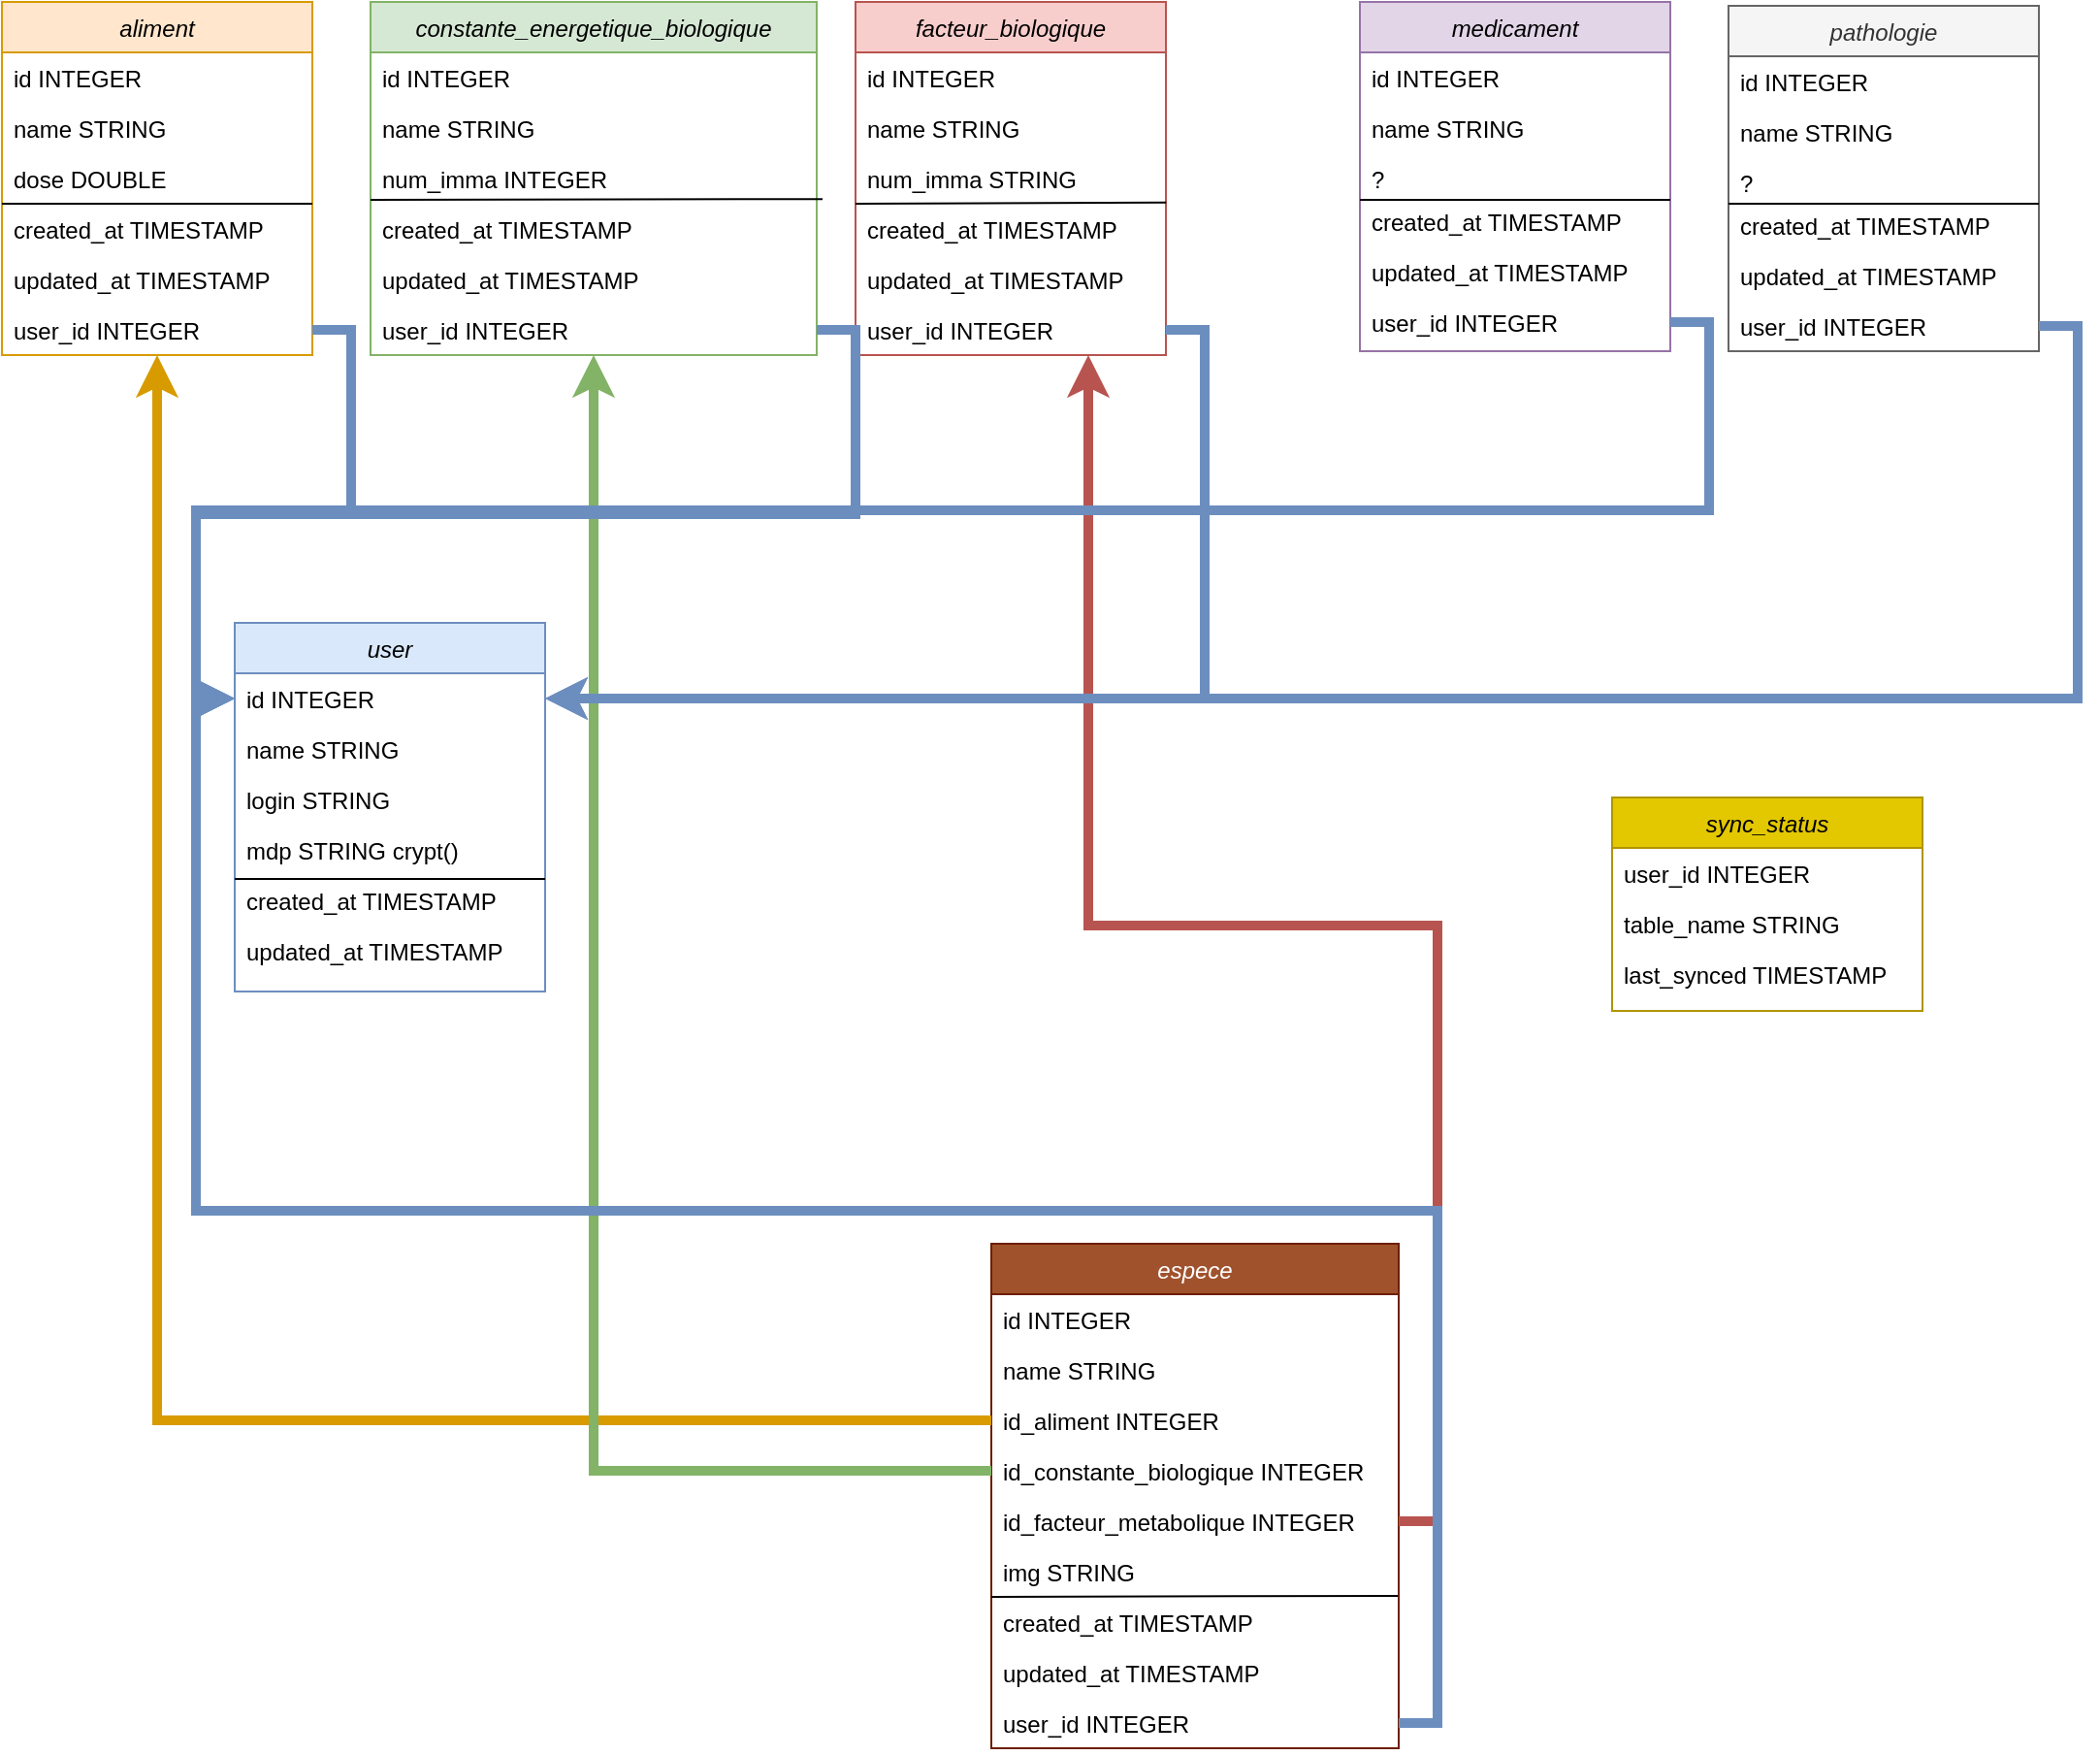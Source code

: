 <mxfile version="24.6.4" type="github">
  <diagram id="C5RBs43oDa-KdzZeNtuy" name="Page-1">
    <mxGraphModel dx="1687" dy="929" grid="1" gridSize="10" guides="1" tooltips="1" connect="1" arrows="1" fold="1" page="1" pageScale="1" pageWidth="827" pageHeight="1169" math="0" shadow="0">
      <root>
        <mxCell id="WIyWlLk6GJQsqaUBKTNV-0" />
        <mxCell id="WIyWlLk6GJQsqaUBKTNV-1" parent="WIyWlLk6GJQsqaUBKTNV-0" />
        <mxCell id="zkfFHV4jXpPFQw0GAbJ--0" value="aliment" style="swimlane;fontStyle=2;align=center;verticalAlign=top;childLayout=stackLayout;horizontal=1;startSize=26;horizontalStack=0;resizeParent=1;resizeLast=0;collapsible=1;marginBottom=0;rounded=0;shadow=0;strokeWidth=1;fillColor=#ffe6cc;strokeColor=#d79b00;" parent="WIyWlLk6GJQsqaUBKTNV-1" vertex="1">
          <mxGeometry x="30" y="40" width="160" height="182" as="geometry">
            <mxRectangle x="230" y="140" width="160" height="26" as="alternateBounds" />
          </mxGeometry>
        </mxCell>
        <mxCell id="zkfFHV4jXpPFQw0GAbJ--1" value="id INTEGER" style="text;align=left;verticalAlign=top;spacingLeft=4;spacingRight=4;overflow=hidden;rotatable=0;points=[[0,0.5],[1,0.5]];portConstraint=eastwest;" parent="zkfFHV4jXpPFQw0GAbJ--0" vertex="1">
          <mxGeometry y="26" width="160" height="26" as="geometry" />
        </mxCell>
        <mxCell id="zkfFHV4jXpPFQw0GAbJ--2" value="name STRING" style="text;align=left;verticalAlign=top;spacingLeft=4;spacingRight=4;overflow=hidden;rotatable=0;points=[[0,0.5],[1,0.5]];portConstraint=eastwest;rounded=0;shadow=0;html=0;" parent="zkfFHV4jXpPFQw0GAbJ--0" vertex="1">
          <mxGeometry y="52" width="160" height="26" as="geometry" />
        </mxCell>
        <mxCell id="zkfFHV4jXpPFQw0GAbJ--3" value="dose DOUBLE" style="text;align=left;verticalAlign=top;spacingLeft=4;spacingRight=4;overflow=hidden;rotatable=0;points=[[0,0.5],[1,0.5]];portConstraint=eastwest;rounded=0;shadow=0;html=0;" parent="zkfFHV4jXpPFQw0GAbJ--0" vertex="1">
          <mxGeometry y="78" width="160" height="26" as="geometry" />
        </mxCell>
        <mxCell id="924ap-qNJCCSgqPx_JIW-32" value="" style="endArrow=none;html=1;rounded=0;" edge="1" parent="zkfFHV4jXpPFQw0GAbJ--0">
          <mxGeometry width="50" height="50" relative="1" as="geometry">
            <mxPoint y="104" as="sourcePoint" />
            <mxPoint x="160" y="104" as="targetPoint" />
          </mxGeometry>
        </mxCell>
        <mxCell id="924ap-qNJCCSgqPx_JIW-30" value="created_at TIMESTAMP" style="text;align=left;verticalAlign=top;spacingLeft=4;spacingRight=4;overflow=hidden;rotatable=0;points=[[0,0.5],[1,0.5]];portConstraint=eastwest;rounded=0;shadow=0;html=0;" vertex="1" parent="zkfFHV4jXpPFQw0GAbJ--0">
          <mxGeometry y="104" width="160" height="26" as="geometry" />
        </mxCell>
        <mxCell id="924ap-qNJCCSgqPx_JIW-34" value="updated_at TIMESTAMP" style="text;align=left;verticalAlign=top;spacingLeft=4;spacingRight=4;overflow=hidden;rotatable=0;points=[[0,0.5],[1,0.5]];portConstraint=eastwest;rounded=0;shadow=0;html=0;" vertex="1" parent="zkfFHV4jXpPFQw0GAbJ--0">
          <mxGeometry y="130" width="160" height="26" as="geometry" />
        </mxCell>
        <mxCell id="924ap-qNJCCSgqPx_JIW-35" value="user_id INTEGER" style="text;align=left;verticalAlign=top;spacingLeft=4;spacingRight=4;overflow=hidden;rotatable=0;points=[[0,0.5],[1,0.5]];portConstraint=eastwest;rounded=0;shadow=0;html=0;" vertex="1" parent="zkfFHV4jXpPFQw0GAbJ--0">
          <mxGeometry y="156" width="160" height="26" as="geometry" />
        </mxCell>
        <mxCell id="924ap-qNJCCSgqPx_JIW-1" value="constante_energetique_biologique" style="swimlane;fontStyle=2;align=center;verticalAlign=top;childLayout=stackLayout;horizontal=1;startSize=26;horizontalStack=0;resizeParent=1;resizeLast=0;collapsible=1;marginBottom=0;rounded=0;shadow=0;strokeWidth=1;fillColor=#d5e8d4;strokeColor=#82b366;" vertex="1" parent="WIyWlLk6GJQsqaUBKTNV-1">
          <mxGeometry x="220" y="40" width="230" height="182" as="geometry">
            <mxRectangle x="230" y="140" width="160" height="26" as="alternateBounds" />
          </mxGeometry>
        </mxCell>
        <mxCell id="924ap-qNJCCSgqPx_JIW-2" value="id INTEGER" style="text;align=left;verticalAlign=top;spacingLeft=4;spacingRight=4;overflow=hidden;rotatable=0;points=[[0,0.5],[1,0.5]];portConstraint=eastwest;" vertex="1" parent="924ap-qNJCCSgqPx_JIW-1">
          <mxGeometry y="26" width="230" height="26" as="geometry" />
        </mxCell>
        <mxCell id="924ap-qNJCCSgqPx_JIW-3" value="name STRING" style="text;align=left;verticalAlign=top;spacingLeft=4;spacingRight=4;overflow=hidden;rotatable=0;points=[[0,0.5],[1,0.5]];portConstraint=eastwest;rounded=0;shadow=0;html=0;" vertex="1" parent="924ap-qNJCCSgqPx_JIW-1">
          <mxGeometry y="52" width="230" height="26" as="geometry" />
        </mxCell>
        <mxCell id="924ap-qNJCCSgqPx_JIW-4" value="num_imma INTEGER" style="text;align=left;verticalAlign=top;spacingLeft=4;spacingRight=4;overflow=hidden;rotatable=0;points=[[0,0.5],[1,0.5]];portConstraint=eastwest;rounded=0;shadow=0;html=0;" vertex="1" parent="924ap-qNJCCSgqPx_JIW-1">
          <mxGeometry y="78" width="230" height="26" as="geometry" />
        </mxCell>
        <mxCell id="924ap-qNJCCSgqPx_JIW-36" value="" style="endArrow=none;html=1;rounded=0;entryX=1.013;entryY=0.907;entryDx=0;entryDy=0;entryPerimeter=0;" edge="1" parent="924ap-qNJCCSgqPx_JIW-1" target="924ap-qNJCCSgqPx_JIW-4">
          <mxGeometry width="50" height="50" relative="1" as="geometry">
            <mxPoint y="102" as="sourcePoint" />
            <mxPoint x="160" y="102" as="targetPoint" />
          </mxGeometry>
        </mxCell>
        <mxCell id="924ap-qNJCCSgqPx_JIW-37" value="created_at TIMESTAMP" style="text;align=left;verticalAlign=top;spacingLeft=4;spacingRight=4;overflow=hidden;rotatable=0;points=[[0,0.5],[1,0.5]];portConstraint=eastwest;rounded=0;shadow=0;html=0;" vertex="1" parent="924ap-qNJCCSgqPx_JIW-1">
          <mxGeometry y="104" width="230" height="26" as="geometry" />
        </mxCell>
        <mxCell id="924ap-qNJCCSgqPx_JIW-38" value="updated_at TIMESTAMP" style="text;align=left;verticalAlign=top;spacingLeft=4;spacingRight=4;overflow=hidden;rotatable=0;points=[[0,0.5],[1,0.5]];portConstraint=eastwest;rounded=0;shadow=0;html=0;" vertex="1" parent="924ap-qNJCCSgqPx_JIW-1">
          <mxGeometry y="130" width="230" height="26" as="geometry" />
        </mxCell>
        <mxCell id="924ap-qNJCCSgqPx_JIW-39" value="user_id INTEGER" style="text;align=left;verticalAlign=top;spacingLeft=4;spacingRight=4;overflow=hidden;rotatable=0;points=[[0,0.5],[1,0.5]];portConstraint=eastwest;rounded=0;shadow=0;html=0;" vertex="1" parent="924ap-qNJCCSgqPx_JIW-1">
          <mxGeometry y="156" width="230" height="26" as="geometry" />
        </mxCell>
        <mxCell id="924ap-qNJCCSgqPx_JIW-5" value="facteur_biologique" style="swimlane;fontStyle=2;align=center;verticalAlign=top;childLayout=stackLayout;horizontal=1;startSize=26;horizontalStack=0;resizeParent=1;resizeLast=0;collapsible=1;marginBottom=0;rounded=0;shadow=0;strokeWidth=1;fillColor=#f8cecc;strokeColor=#b85450;" vertex="1" parent="WIyWlLk6GJQsqaUBKTNV-1">
          <mxGeometry x="470" y="40" width="160" height="182" as="geometry">
            <mxRectangle x="230" y="140" width="160" height="26" as="alternateBounds" />
          </mxGeometry>
        </mxCell>
        <mxCell id="924ap-qNJCCSgqPx_JIW-6" value="id INTEGER" style="text;align=left;verticalAlign=top;spacingLeft=4;spacingRight=4;overflow=hidden;rotatable=0;points=[[0,0.5],[1,0.5]];portConstraint=eastwest;" vertex="1" parent="924ap-qNJCCSgqPx_JIW-5">
          <mxGeometry y="26" width="160" height="26" as="geometry" />
        </mxCell>
        <mxCell id="924ap-qNJCCSgqPx_JIW-7" value="name STRING" style="text;align=left;verticalAlign=top;spacingLeft=4;spacingRight=4;overflow=hidden;rotatable=0;points=[[0,0.5],[1,0.5]];portConstraint=eastwest;rounded=0;shadow=0;html=0;" vertex="1" parent="924ap-qNJCCSgqPx_JIW-5">
          <mxGeometry y="52" width="160" height="26" as="geometry" />
        </mxCell>
        <mxCell id="924ap-qNJCCSgqPx_JIW-8" value="num_imma STRING" style="text;align=left;verticalAlign=top;spacingLeft=4;spacingRight=4;overflow=hidden;rotatable=0;points=[[0,0.5],[1,0.5]];portConstraint=eastwest;rounded=0;shadow=0;html=0;" vertex="1" parent="924ap-qNJCCSgqPx_JIW-5">
          <mxGeometry y="78" width="160" height="26" as="geometry" />
        </mxCell>
        <mxCell id="924ap-qNJCCSgqPx_JIW-40" value="" style="endArrow=none;html=1;rounded=0;entryX=1.001;entryY=-0.026;entryDx=0;entryDy=0;entryPerimeter=0;" edge="1" parent="924ap-qNJCCSgqPx_JIW-5" target="924ap-qNJCCSgqPx_JIW-41">
          <mxGeometry width="50" height="50" relative="1" as="geometry">
            <mxPoint y="104" as="sourcePoint" />
            <mxPoint x="160" y="104" as="targetPoint" />
          </mxGeometry>
        </mxCell>
        <mxCell id="924ap-qNJCCSgqPx_JIW-41" value="created_at TIMESTAMP" style="text;align=left;verticalAlign=top;spacingLeft=4;spacingRight=4;overflow=hidden;rotatable=0;points=[[0,0.5],[1,0.5]];portConstraint=eastwest;rounded=0;shadow=0;html=0;" vertex="1" parent="924ap-qNJCCSgqPx_JIW-5">
          <mxGeometry y="104" width="160" height="26" as="geometry" />
        </mxCell>
        <mxCell id="924ap-qNJCCSgqPx_JIW-42" value="updated_at TIMESTAMP" style="text;align=left;verticalAlign=top;spacingLeft=4;spacingRight=4;overflow=hidden;rotatable=0;points=[[0,0.5],[1,0.5]];portConstraint=eastwest;rounded=0;shadow=0;html=0;" vertex="1" parent="924ap-qNJCCSgqPx_JIW-5">
          <mxGeometry y="130" width="160" height="26" as="geometry" />
        </mxCell>
        <mxCell id="924ap-qNJCCSgqPx_JIW-43" value="user_id INTEGER" style="text;align=left;verticalAlign=top;spacingLeft=4;spacingRight=4;overflow=hidden;rotatable=0;points=[[0,0.5],[1,0.5]];portConstraint=eastwest;rounded=0;shadow=0;html=0;" vertex="1" parent="924ap-qNJCCSgqPx_JIW-5">
          <mxGeometry y="156" width="160" height="26" as="geometry" />
        </mxCell>
        <mxCell id="924ap-qNJCCSgqPx_JIW-9" value="espece" style="swimlane;fontStyle=2;align=center;verticalAlign=top;childLayout=stackLayout;horizontal=1;startSize=26;horizontalStack=0;resizeParent=1;resizeLast=0;collapsible=1;marginBottom=0;rounded=0;shadow=0;strokeWidth=1;fillColor=#a0522d;fontColor=#ffffff;strokeColor=#6D1F00;" vertex="1" parent="WIyWlLk6GJQsqaUBKTNV-1">
          <mxGeometry x="540" y="680" width="210" height="260" as="geometry">
            <mxRectangle x="230" y="140" width="160" height="26" as="alternateBounds" />
          </mxGeometry>
        </mxCell>
        <mxCell id="924ap-qNJCCSgqPx_JIW-10" value="id INTEGER" style="text;align=left;verticalAlign=top;spacingLeft=4;spacingRight=4;overflow=hidden;rotatable=0;points=[[0,0.5],[1,0.5]];portConstraint=eastwest;" vertex="1" parent="924ap-qNJCCSgqPx_JIW-9">
          <mxGeometry y="26" width="210" height="26" as="geometry" />
        </mxCell>
        <mxCell id="924ap-qNJCCSgqPx_JIW-11" value="name STRING" style="text;align=left;verticalAlign=top;spacingLeft=4;spacingRight=4;overflow=hidden;rotatable=0;points=[[0,0.5],[1,0.5]];portConstraint=eastwest;rounded=0;shadow=0;html=0;" vertex="1" parent="924ap-qNJCCSgqPx_JIW-9">
          <mxGeometry y="52" width="210" height="26" as="geometry" />
        </mxCell>
        <mxCell id="924ap-qNJCCSgqPx_JIW-12" value="id_aliment INTEGER&#xa;" style="text;align=left;verticalAlign=top;spacingLeft=4;spacingRight=4;overflow=hidden;rotatable=0;points=[[0,0.5],[1,0.5]];portConstraint=eastwest;rounded=0;shadow=0;html=0;" vertex="1" parent="924ap-qNJCCSgqPx_JIW-9">
          <mxGeometry y="78" width="210" height="26" as="geometry" />
        </mxCell>
        <mxCell id="924ap-qNJCCSgqPx_JIW-13" value="id_constante_biologique INTEGER&#xa;" style="text;align=left;verticalAlign=top;spacingLeft=4;spacingRight=4;overflow=hidden;rotatable=0;points=[[0,0.5],[1,0.5]];portConstraint=eastwest;rounded=0;shadow=0;html=0;" vertex="1" parent="924ap-qNJCCSgqPx_JIW-9">
          <mxGeometry y="104" width="210" height="26" as="geometry" />
        </mxCell>
        <mxCell id="924ap-qNJCCSgqPx_JIW-14" value="id_facteur_metabolique INTEGER&#xa;" style="text;align=left;verticalAlign=top;spacingLeft=4;spacingRight=4;overflow=hidden;rotatable=0;points=[[0,0.5],[1,0.5]];portConstraint=eastwest;rounded=0;shadow=0;html=0;" vertex="1" parent="924ap-qNJCCSgqPx_JIW-9">
          <mxGeometry y="130" width="210" height="26" as="geometry" />
        </mxCell>
        <mxCell id="924ap-qNJCCSgqPx_JIW-15" value="img STRING" style="text;align=left;verticalAlign=top;spacingLeft=4;spacingRight=4;overflow=hidden;rotatable=0;points=[[0,0.5],[1,0.5]];portConstraint=eastwest;rounded=0;shadow=0;html=0;" vertex="1" parent="924ap-qNJCCSgqPx_JIW-9">
          <mxGeometry y="156" width="210" height="26" as="geometry" />
        </mxCell>
        <mxCell id="924ap-qNJCCSgqPx_JIW-52" value="" style="endArrow=none;html=1;rounded=0;entryX=0.998;entryY=-0.021;entryDx=0;entryDy=0;entryPerimeter=0;" edge="1" parent="924ap-qNJCCSgqPx_JIW-9" target="924ap-qNJCCSgqPx_JIW-53">
          <mxGeometry width="50" height="50" relative="1" as="geometry">
            <mxPoint y="182" as="sourcePoint" />
            <mxPoint x="160" y="182" as="targetPoint" />
          </mxGeometry>
        </mxCell>
        <mxCell id="924ap-qNJCCSgqPx_JIW-53" value="created_at TIMESTAMP" style="text;align=left;verticalAlign=top;spacingLeft=4;spacingRight=4;overflow=hidden;rotatable=0;points=[[0,0.5],[1,0.5]];portConstraint=eastwest;rounded=0;shadow=0;html=0;" vertex="1" parent="924ap-qNJCCSgqPx_JIW-9">
          <mxGeometry y="182" width="210" height="26" as="geometry" />
        </mxCell>
        <mxCell id="924ap-qNJCCSgqPx_JIW-54" value="updated_at TIMESTAMP" style="text;align=left;verticalAlign=top;spacingLeft=4;spacingRight=4;overflow=hidden;rotatable=0;points=[[0,0.5],[1,0.5]];portConstraint=eastwest;rounded=0;shadow=0;html=0;" vertex="1" parent="924ap-qNJCCSgqPx_JIW-9">
          <mxGeometry y="208" width="210" height="26" as="geometry" />
        </mxCell>
        <mxCell id="924ap-qNJCCSgqPx_JIW-55" value="user_id INTEGER" style="text;align=left;verticalAlign=top;spacingLeft=4;spacingRight=4;overflow=hidden;rotatable=0;points=[[0,0.5],[1,0.5]];portConstraint=eastwest;rounded=0;shadow=0;html=0;" vertex="1" parent="924ap-qNJCCSgqPx_JIW-9">
          <mxGeometry y="234" width="210" height="26" as="geometry" />
        </mxCell>
        <mxCell id="924ap-qNJCCSgqPx_JIW-17" value="medicament" style="swimlane;fontStyle=2;align=center;verticalAlign=top;childLayout=stackLayout;horizontal=1;startSize=26;horizontalStack=0;resizeParent=1;resizeLast=0;collapsible=1;marginBottom=0;rounded=0;shadow=0;strokeWidth=1;fillColor=#e1d5e7;strokeColor=#9673a6;" vertex="1" parent="WIyWlLk6GJQsqaUBKTNV-1">
          <mxGeometry x="730" y="40" width="160" height="180" as="geometry">
            <mxRectangle x="230" y="140" width="160" height="26" as="alternateBounds" />
          </mxGeometry>
        </mxCell>
        <mxCell id="924ap-qNJCCSgqPx_JIW-18" value="id INTEGER" style="text;align=left;verticalAlign=top;spacingLeft=4;spacingRight=4;overflow=hidden;rotatable=0;points=[[0,0.5],[1,0.5]];portConstraint=eastwest;" vertex="1" parent="924ap-qNJCCSgqPx_JIW-17">
          <mxGeometry y="26" width="160" height="26" as="geometry" />
        </mxCell>
        <mxCell id="924ap-qNJCCSgqPx_JIW-19" value="name STRING" style="text;align=left;verticalAlign=top;spacingLeft=4;spacingRight=4;overflow=hidden;rotatable=0;points=[[0,0.5],[1,0.5]];portConstraint=eastwest;rounded=0;shadow=0;html=0;" vertex="1" parent="924ap-qNJCCSgqPx_JIW-17">
          <mxGeometry y="52" width="160" height="26" as="geometry" />
        </mxCell>
        <mxCell id="924ap-qNJCCSgqPx_JIW-20" value="?" style="text;align=left;verticalAlign=top;spacingLeft=4;spacingRight=4;overflow=hidden;rotatable=0;points=[[0,0.5],[1,0.5]];portConstraint=eastwest;rounded=0;shadow=0;html=0;" vertex="1" parent="924ap-qNJCCSgqPx_JIW-17">
          <mxGeometry y="78" width="160" height="22" as="geometry" />
        </mxCell>
        <mxCell id="924ap-qNJCCSgqPx_JIW-44" value="" style="endArrow=none;html=1;rounded=0;" edge="1" parent="924ap-qNJCCSgqPx_JIW-17">
          <mxGeometry width="50" height="50" relative="1" as="geometry">
            <mxPoint y="102" as="sourcePoint" />
            <mxPoint x="160" y="102" as="targetPoint" />
          </mxGeometry>
        </mxCell>
        <mxCell id="924ap-qNJCCSgqPx_JIW-45" value="created_at TIMESTAMP" style="text;align=left;verticalAlign=top;spacingLeft=4;spacingRight=4;overflow=hidden;rotatable=0;points=[[0,0.5],[1,0.5]];portConstraint=eastwest;rounded=0;shadow=0;html=0;" vertex="1" parent="924ap-qNJCCSgqPx_JIW-17">
          <mxGeometry y="100" width="160" height="26" as="geometry" />
        </mxCell>
        <mxCell id="924ap-qNJCCSgqPx_JIW-46" value="updated_at TIMESTAMP" style="text;align=left;verticalAlign=top;spacingLeft=4;spacingRight=4;overflow=hidden;rotatable=0;points=[[0,0.5],[1,0.5]];portConstraint=eastwest;rounded=0;shadow=0;html=0;" vertex="1" parent="924ap-qNJCCSgqPx_JIW-17">
          <mxGeometry y="126" width="160" height="26" as="geometry" />
        </mxCell>
        <mxCell id="924ap-qNJCCSgqPx_JIW-47" value="user_id INTEGER" style="text;align=left;verticalAlign=top;spacingLeft=4;spacingRight=4;overflow=hidden;rotatable=0;points=[[0,0.5],[1,0.5]];portConstraint=eastwest;rounded=0;shadow=0;html=0;" vertex="1" parent="924ap-qNJCCSgqPx_JIW-17">
          <mxGeometry y="152" width="160" height="26" as="geometry" />
        </mxCell>
        <mxCell id="924ap-qNJCCSgqPx_JIW-21" value="pathologie" style="swimlane;fontStyle=2;align=center;verticalAlign=top;childLayout=stackLayout;horizontal=1;startSize=26;horizontalStack=0;resizeParent=1;resizeLast=0;collapsible=1;marginBottom=0;rounded=0;shadow=0;strokeWidth=1;fillColor=#f5f5f5;fontColor=#333333;strokeColor=#666666;" vertex="1" parent="WIyWlLk6GJQsqaUBKTNV-1">
          <mxGeometry x="920" y="42" width="160" height="178" as="geometry">
            <mxRectangle x="230" y="140" width="160" height="26" as="alternateBounds" />
          </mxGeometry>
        </mxCell>
        <mxCell id="924ap-qNJCCSgqPx_JIW-22" value="id INTEGER" style="text;align=left;verticalAlign=top;spacingLeft=4;spacingRight=4;overflow=hidden;rotatable=0;points=[[0,0.5],[1,0.5]];portConstraint=eastwest;" vertex="1" parent="924ap-qNJCCSgqPx_JIW-21">
          <mxGeometry y="26" width="160" height="26" as="geometry" />
        </mxCell>
        <mxCell id="924ap-qNJCCSgqPx_JIW-23" value="name STRING" style="text;align=left;verticalAlign=top;spacingLeft=4;spacingRight=4;overflow=hidden;rotatable=0;points=[[0,0.5],[1,0.5]];portConstraint=eastwest;rounded=0;shadow=0;html=0;" vertex="1" parent="924ap-qNJCCSgqPx_JIW-21">
          <mxGeometry y="52" width="160" height="26" as="geometry" />
        </mxCell>
        <mxCell id="924ap-qNJCCSgqPx_JIW-24" value="?" style="text;align=left;verticalAlign=top;spacingLeft=4;spacingRight=4;overflow=hidden;rotatable=0;points=[[0,0.5],[1,0.5]];portConstraint=eastwest;rounded=0;shadow=0;html=0;" vertex="1" parent="924ap-qNJCCSgqPx_JIW-21">
          <mxGeometry y="78" width="160" height="22" as="geometry" />
        </mxCell>
        <mxCell id="924ap-qNJCCSgqPx_JIW-48" value="" style="endArrow=none;html=1;rounded=0;" edge="1" parent="924ap-qNJCCSgqPx_JIW-21">
          <mxGeometry width="50" height="50" relative="1" as="geometry">
            <mxPoint y="102" as="sourcePoint" />
            <mxPoint x="160" y="102" as="targetPoint" />
          </mxGeometry>
        </mxCell>
        <mxCell id="924ap-qNJCCSgqPx_JIW-49" value="created_at TIMESTAMP" style="text;align=left;verticalAlign=top;spacingLeft=4;spacingRight=4;overflow=hidden;rotatable=0;points=[[0,0.5],[1,0.5]];portConstraint=eastwest;rounded=0;shadow=0;html=0;" vertex="1" parent="924ap-qNJCCSgqPx_JIW-21">
          <mxGeometry y="100" width="160" height="26" as="geometry" />
        </mxCell>
        <mxCell id="924ap-qNJCCSgqPx_JIW-50" value="updated_at TIMESTAMP" style="text;align=left;verticalAlign=top;spacingLeft=4;spacingRight=4;overflow=hidden;rotatable=0;points=[[0,0.5],[1,0.5]];portConstraint=eastwest;rounded=0;shadow=0;html=0;" vertex="1" parent="924ap-qNJCCSgqPx_JIW-21">
          <mxGeometry y="126" width="160" height="26" as="geometry" />
        </mxCell>
        <mxCell id="924ap-qNJCCSgqPx_JIW-51" value="user_id INTEGER" style="text;align=left;verticalAlign=top;spacingLeft=4;spacingRight=4;overflow=hidden;rotatable=0;points=[[0,0.5],[1,0.5]];portConstraint=eastwest;rounded=0;shadow=0;html=0;" vertex="1" parent="924ap-qNJCCSgqPx_JIW-21">
          <mxGeometry y="152" width="160" height="26" as="geometry" />
        </mxCell>
        <mxCell id="924ap-qNJCCSgqPx_JIW-25" style="edgeStyle=orthogonalEdgeStyle;rounded=0;orthogonalLoop=1;jettySize=auto;html=1;exitX=0;exitY=0.5;exitDx=0;exitDy=0;entryX=0.5;entryY=1;entryDx=0;entryDy=0;fillColor=#ffe6cc;strokeColor=#d79b00;strokeWidth=5;" edge="1" parent="WIyWlLk6GJQsqaUBKTNV-1" source="924ap-qNJCCSgqPx_JIW-12" target="zkfFHV4jXpPFQw0GAbJ--0">
          <mxGeometry relative="1" as="geometry" />
        </mxCell>
        <mxCell id="924ap-qNJCCSgqPx_JIW-26" style="edgeStyle=orthogonalEdgeStyle;rounded=0;orthogonalLoop=1;jettySize=auto;html=1;exitX=0;exitY=0.5;exitDx=0;exitDy=0;entryX=0.5;entryY=1;entryDx=0;entryDy=0;fillColor=#d5e8d4;strokeColor=#82b366;strokeWidth=5;" edge="1" parent="WIyWlLk6GJQsqaUBKTNV-1" source="924ap-qNJCCSgqPx_JIW-13" target="924ap-qNJCCSgqPx_JIW-1">
          <mxGeometry relative="1" as="geometry" />
        </mxCell>
        <mxCell id="924ap-qNJCCSgqPx_JIW-27" style="edgeStyle=orthogonalEdgeStyle;rounded=0;orthogonalLoop=1;jettySize=auto;html=1;exitX=1;exitY=0.5;exitDx=0;exitDy=0;entryX=0.75;entryY=1;entryDx=0;entryDy=0;fillColor=#f8cecc;strokeColor=#b85450;strokeWidth=5;" edge="1" parent="WIyWlLk6GJQsqaUBKTNV-1" source="924ap-qNJCCSgqPx_JIW-14" target="924ap-qNJCCSgqPx_JIW-5">
          <mxGeometry relative="1" as="geometry" />
        </mxCell>
        <mxCell id="924ap-qNJCCSgqPx_JIW-56" value="user" style="swimlane;fontStyle=2;align=center;verticalAlign=top;childLayout=stackLayout;horizontal=1;startSize=26;horizontalStack=0;resizeParent=1;resizeLast=0;collapsible=1;marginBottom=0;rounded=0;shadow=0;strokeWidth=1;fillColor=#dae8fc;strokeColor=#6c8ebf;" vertex="1" parent="WIyWlLk6GJQsqaUBKTNV-1">
          <mxGeometry x="150" y="360" width="160" height="190" as="geometry">
            <mxRectangle x="230" y="140" width="160" height="26" as="alternateBounds" />
          </mxGeometry>
        </mxCell>
        <mxCell id="924ap-qNJCCSgqPx_JIW-57" value="id INTEGER" style="text;align=left;verticalAlign=top;spacingLeft=4;spacingRight=4;overflow=hidden;rotatable=0;points=[[0,0.5],[1,0.5]];portConstraint=eastwest;" vertex="1" parent="924ap-qNJCCSgqPx_JIW-56">
          <mxGeometry y="26" width="160" height="26" as="geometry" />
        </mxCell>
        <mxCell id="924ap-qNJCCSgqPx_JIW-58" value="name STRING" style="text;align=left;verticalAlign=top;spacingLeft=4;spacingRight=4;overflow=hidden;rotatable=0;points=[[0,0.5],[1,0.5]];portConstraint=eastwest;rounded=0;shadow=0;html=0;" vertex="1" parent="924ap-qNJCCSgqPx_JIW-56">
          <mxGeometry y="52" width="160" height="26" as="geometry" />
        </mxCell>
        <mxCell id="924ap-qNJCCSgqPx_JIW-59" value="login STRING" style="text;align=left;verticalAlign=top;spacingLeft=4;spacingRight=4;overflow=hidden;rotatable=0;points=[[0,0.5],[1,0.5]];portConstraint=eastwest;rounded=0;shadow=0;html=0;" vertex="1" parent="924ap-qNJCCSgqPx_JIW-56">
          <mxGeometry y="78" width="160" height="26" as="geometry" />
        </mxCell>
        <mxCell id="924ap-qNJCCSgqPx_JIW-60" value="" style="endArrow=none;html=1;rounded=0;" edge="1" parent="924ap-qNJCCSgqPx_JIW-56">
          <mxGeometry width="50" height="50" relative="1" as="geometry">
            <mxPoint y="132" as="sourcePoint" />
            <mxPoint x="160" y="132" as="targetPoint" />
          </mxGeometry>
        </mxCell>
        <mxCell id="924ap-qNJCCSgqPx_JIW-64" value="mdp STRING crypt()" style="text;align=left;verticalAlign=top;spacingLeft=4;spacingRight=4;overflow=hidden;rotatable=0;points=[[0,0.5],[1,0.5]];portConstraint=eastwest;rounded=0;shadow=0;html=0;" vertex="1" parent="924ap-qNJCCSgqPx_JIW-56">
          <mxGeometry y="104" width="160" height="26" as="geometry" />
        </mxCell>
        <mxCell id="924ap-qNJCCSgqPx_JIW-61" value="created_at TIMESTAMP" style="text;align=left;verticalAlign=top;spacingLeft=4;spacingRight=4;overflow=hidden;rotatable=0;points=[[0,0.5],[1,0.5]];portConstraint=eastwest;rounded=0;shadow=0;html=0;" vertex="1" parent="924ap-qNJCCSgqPx_JIW-56">
          <mxGeometry y="130" width="160" height="26" as="geometry" />
        </mxCell>
        <mxCell id="924ap-qNJCCSgqPx_JIW-72" value="updated_at TIMESTAMP" style="text;align=left;verticalAlign=top;spacingLeft=4;spacingRight=4;overflow=hidden;rotatable=0;points=[[0,0.5],[1,0.5]];portConstraint=eastwest;rounded=0;shadow=0;html=0;" vertex="1" parent="924ap-qNJCCSgqPx_JIW-56">
          <mxGeometry y="156" width="160" height="26" as="geometry" />
        </mxCell>
        <mxCell id="924ap-qNJCCSgqPx_JIW-65" style="edgeStyle=orthogonalEdgeStyle;rounded=0;orthogonalLoop=1;jettySize=auto;html=1;exitX=1;exitY=0.5;exitDx=0;exitDy=0;entryX=0;entryY=0.5;entryDx=0;entryDy=0;fillColor=#dae8fc;strokeColor=#6c8ebf;strokeWidth=5;" edge="1" parent="WIyWlLk6GJQsqaUBKTNV-1" source="924ap-qNJCCSgqPx_JIW-35" target="924ap-qNJCCSgqPx_JIW-57">
          <mxGeometry relative="1" as="geometry" />
        </mxCell>
        <mxCell id="924ap-qNJCCSgqPx_JIW-66" style="edgeStyle=orthogonalEdgeStyle;rounded=0;orthogonalLoop=1;jettySize=auto;html=1;exitX=1;exitY=0.5;exitDx=0;exitDy=0;entryX=0;entryY=0.5;entryDx=0;entryDy=0;fillColor=#dae8fc;strokeColor=#6c8ebf;strokeWidth=5;" edge="1" parent="WIyWlLk6GJQsqaUBKTNV-1" source="924ap-qNJCCSgqPx_JIW-39" target="924ap-qNJCCSgqPx_JIW-57">
          <mxGeometry relative="1" as="geometry" />
        </mxCell>
        <mxCell id="924ap-qNJCCSgqPx_JIW-67" style="edgeStyle=orthogonalEdgeStyle;rounded=0;orthogonalLoop=1;jettySize=auto;html=1;exitX=1;exitY=0.5;exitDx=0;exitDy=0;fillColor=#dae8fc;strokeColor=#6c8ebf;strokeWidth=5;" edge="1" parent="WIyWlLk6GJQsqaUBKTNV-1" source="924ap-qNJCCSgqPx_JIW-43" target="924ap-qNJCCSgqPx_JIW-57">
          <mxGeometry relative="1" as="geometry" />
        </mxCell>
        <mxCell id="924ap-qNJCCSgqPx_JIW-68" style="edgeStyle=orthogonalEdgeStyle;rounded=0;orthogonalLoop=1;jettySize=auto;html=1;exitX=1;exitY=0.5;exitDx=0;exitDy=0;entryX=0;entryY=0.5;entryDx=0;entryDy=0;fillColor=#dae8fc;strokeColor=#6c8ebf;strokeWidth=5;" edge="1" parent="WIyWlLk6GJQsqaUBKTNV-1" source="924ap-qNJCCSgqPx_JIW-47" target="924ap-qNJCCSgqPx_JIW-57">
          <mxGeometry relative="1" as="geometry" />
        </mxCell>
        <mxCell id="924ap-qNJCCSgqPx_JIW-69" style="edgeStyle=orthogonalEdgeStyle;rounded=0;orthogonalLoop=1;jettySize=auto;html=1;exitX=1;exitY=0.5;exitDx=0;exitDy=0;entryX=0;entryY=0.5;entryDx=0;entryDy=0;fillColor=#dae8fc;strokeColor=#6c8ebf;strokeWidth=5;" edge="1" parent="WIyWlLk6GJQsqaUBKTNV-1" source="924ap-qNJCCSgqPx_JIW-55" target="924ap-qNJCCSgqPx_JIW-57">
          <mxGeometry relative="1" as="geometry" />
        </mxCell>
        <mxCell id="924ap-qNJCCSgqPx_JIW-71" style="edgeStyle=orthogonalEdgeStyle;rounded=0;orthogonalLoop=1;jettySize=auto;html=1;exitX=1;exitY=0.5;exitDx=0;exitDy=0;entryX=1;entryY=0.5;entryDx=0;entryDy=0;fillColor=#dae8fc;strokeColor=#6c8ebf;strokeWidth=5;" edge="1" parent="WIyWlLk6GJQsqaUBKTNV-1" source="924ap-qNJCCSgqPx_JIW-51" target="924ap-qNJCCSgqPx_JIW-57">
          <mxGeometry relative="1" as="geometry" />
        </mxCell>
        <mxCell id="924ap-qNJCCSgqPx_JIW-73" value="sync_status" style="swimlane;fontStyle=2;align=center;verticalAlign=top;childLayout=stackLayout;horizontal=1;startSize=26;horizontalStack=0;resizeParent=1;resizeLast=0;collapsible=1;marginBottom=0;rounded=0;shadow=0;strokeWidth=1;fillColor=#e3c800;strokeColor=#B09500;fontColor=#000000;" vertex="1" parent="WIyWlLk6GJQsqaUBKTNV-1">
          <mxGeometry x="860" y="450" width="160" height="110" as="geometry">
            <mxRectangle x="230" y="140" width="160" height="26" as="alternateBounds" />
          </mxGeometry>
        </mxCell>
        <mxCell id="924ap-qNJCCSgqPx_JIW-74" value="user_id INTEGER" style="text;align=left;verticalAlign=top;spacingLeft=4;spacingRight=4;overflow=hidden;rotatable=0;points=[[0,0.5],[1,0.5]];portConstraint=eastwest;" vertex="1" parent="924ap-qNJCCSgqPx_JIW-73">
          <mxGeometry y="26" width="160" height="26" as="geometry" />
        </mxCell>
        <mxCell id="924ap-qNJCCSgqPx_JIW-75" value="table_name STRING" style="text;align=left;verticalAlign=top;spacingLeft=4;spacingRight=4;overflow=hidden;rotatable=0;points=[[0,0.5],[1,0.5]];portConstraint=eastwest;rounded=0;shadow=0;html=0;" vertex="1" parent="924ap-qNJCCSgqPx_JIW-73">
          <mxGeometry y="52" width="160" height="26" as="geometry" />
        </mxCell>
        <mxCell id="924ap-qNJCCSgqPx_JIW-76" value="last_synced TIMESTAMP" style="text;align=left;verticalAlign=top;spacingLeft=4;spacingRight=4;overflow=hidden;rotatable=0;points=[[0,0.5],[1,0.5]];portConstraint=eastwest;rounded=0;shadow=0;html=0;" vertex="1" parent="924ap-qNJCCSgqPx_JIW-73">
          <mxGeometry y="78" width="160" height="26" as="geometry" />
        </mxCell>
      </root>
    </mxGraphModel>
  </diagram>
</mxfile>
